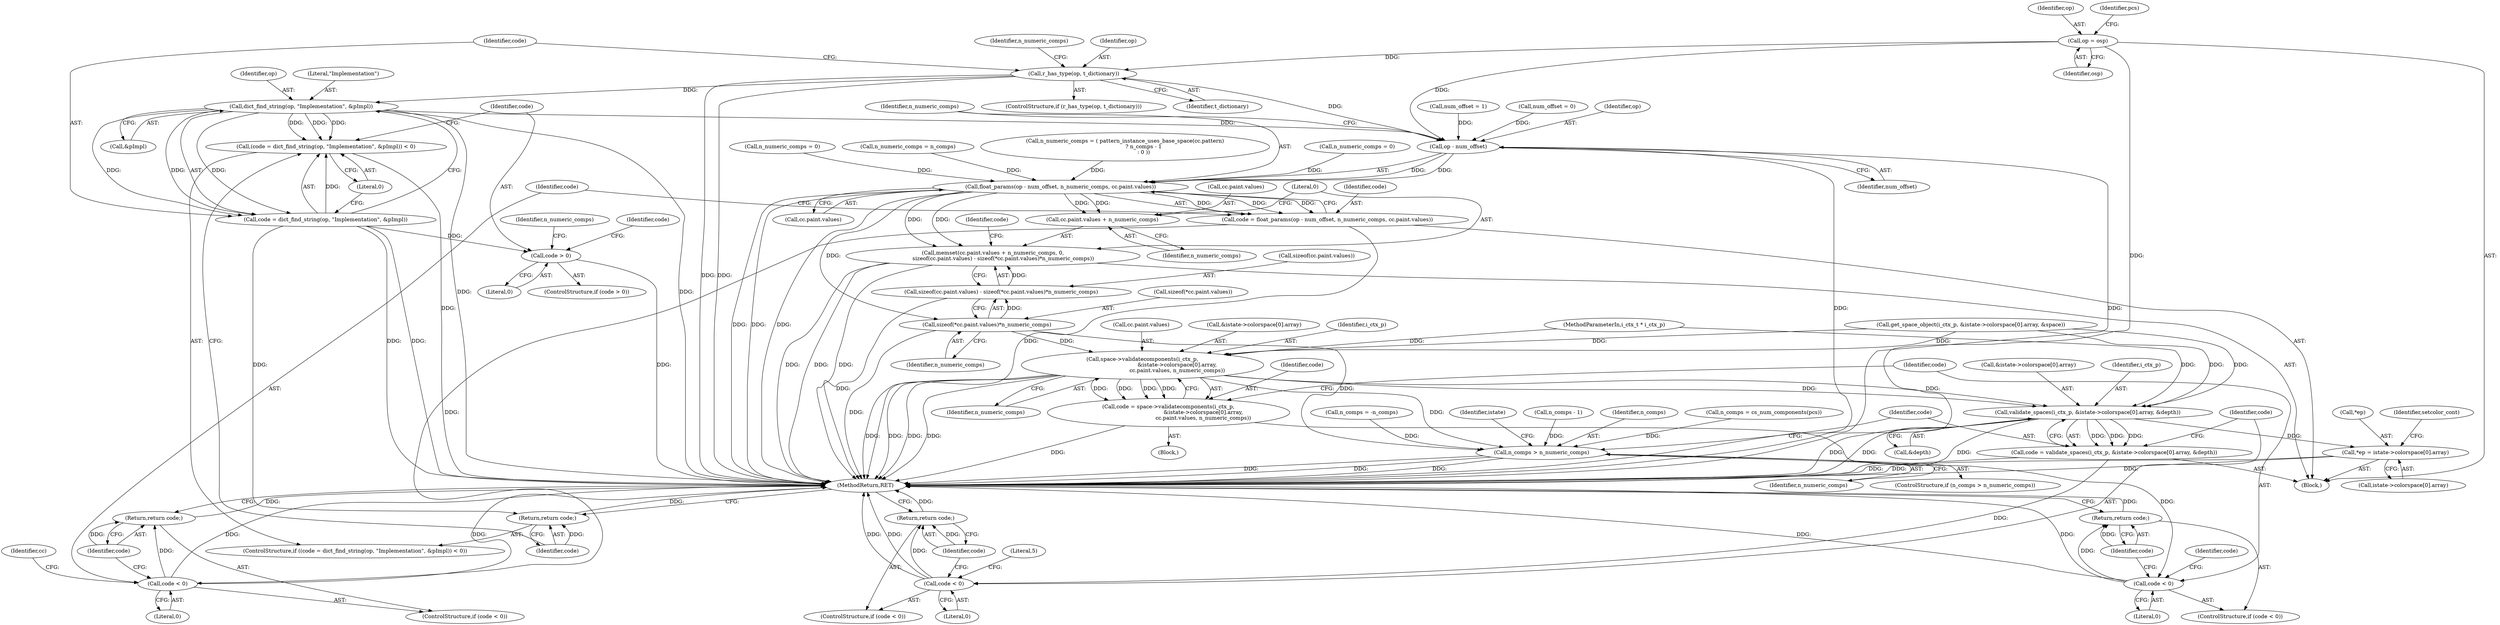 digraph "0_ghostscript_b326a71659b7837d3acde954b18bda1a6f5e9498@pointer" {
"1000167" [label="(Call,dict_find_string(op, \"Implementation\", &pImpl))"];
"1000157" [label="(Call,r_has_type(op, t_dictionary))"];
"1000120" [label="(Call,op = osp)"];
"1000164" [label="(Call,(code = dict_find_string(op, \"Implementation\", &pImpl)) < 0)"];
"1000165" [label="(Call,code = dict_find_string(op, \"Implementation\", &pImpl))"];
"1000173" [label="(Return,return code;)"];
"1000176" [label="(Call,code > 0)"];
"1000223" [label="(Call,op - num_offset)"];
"1000222" [label="(Call,float_params(op - num_offset, n_numeric_comps, cc.paint.values))"];
"1000220" [label="(Call,code = float_params(op - num_offset, n_numeric_comps, cc.paint.values))"];
"1000233" [label="(Call,code < 0)"];
"1000236" [label="(Return,return code;)"];
"1000238" [label="(Call,memset(cc.paint.values + n_numeric_comps, 0,\n            sizeof(cc.paint.values) - sizeof(*cc.paint.values)*n_numeric_comps))"];
"1000239" [label="(Call,cc.paint.values + n_numeric_comps)"];
"1000254" [label="(Call,sizeof(*cc.paint.values)*n_numeric_comps)"];
"1000247" [label="(Call,sizeof(cc.paint.values) - sizeof(*cc.paint.values)*n_numeric_comps)"];
"1000290" [label="(Call,space->validatecomponents(i_ctx_p,\n                                         &istate->colorspace[0].array,\n                                         cc.paint.values, n_numeric_comps))"];
"1000288" [label="(Call,code = space->validatecomponents(i_ctx_p,\n                                         &istate->colorspace[0].array,\n                                         cc.paint.values, n_numeric_comps))"];
"1000307" [label="(Call,code < 0)"];
"1000310" [label="(Return,return code;)"];
"1000323" [label="(Call,n_comps > n_numeric_comps)"];
"1000337" [label="(Call,validate_spaces(i_ctx_p, &istate->colorspace[0].array, &depth))"];
"1000335" [label="(Call,code = validate_spaces(i_ctx_p, &istate->colorspace[0].array, &depth))"];
"1000350" [label="(Call,code < 0)"];
"1000353" [label="(Return,return code;)"];
"1000386" [label="(Call,*ep = istate->colorspace[0].array)"];
"1000122" [label="(Identifier,osp)"];
"1000174" [label="(Identifier,code)"];
"1000310" [label="(Return,return code;)"];
"1000336" [label="(Identifier,code)"];
"1000386" [label="(Call,*ep = istate->colorspace[0].array)"];
"1000235" [label="(Literal,0)"];
"1000311" [label="(Identifier,code)"];
"1000234" [label="(Identifier,code)"];
"1000146" [label="(Call,n_comps = cs_num_components(pcs))"];
"1000173" [label="(Return,return code;)"];
"1000213" [label="(Call,num_offset = 1)"];
"1000133" [label="(Call,num_offset = 0)"];
"1000237" [label="(Identifier,code)"];
"1000211" [label="(Identifier,n_numeric_comps)"];
"1000226" [label="(Identifier,n_numeric_comps)"];
"1000305" [label="(Identifier,n_numeric_comps)"];
"1000232" [label="(ControlStructure,if (code < 0))"];
"1000389" [label="(Call,istate->colorspace[0].array)"];
"1000118" [label="(Block,)"];
"1000291" [label="(Identifier,i_ctx_p)"];
"1000227" [label="(Call,cc.paint.values)"];
"1000322" [label="(ControlStructure,if (n_comps > n_numeric_comps))"];
"1000158" [label="(Identifier,op)"];
"1000220" [label="(Call,code = float_params(op - num_offset, n_numeric_comps, cc.paint.values))"];
"1000236" [label="(Return,return code;)"];
"1000262" [label="(Identifier,n_numeric_comps)"];
"1000255" [label="(Call,sizeof(*cc.paint.values))"];
"1000247" [label="(Call,sizeof(cc.paint.values) - sizeof(*cc.paint.values)*n_numeric_comps)"];
"1000323" [label="(Call,n_comps > n_numeric_comps)"];
"1000239" [label="(Call,cc.paint.values + n_numeric_comps)"];
"1000264" [label="(Identifier,code)"];
"1000353" [label="(Return,return code;)"];
"1000206" [label="(Call,n_numeric_comps = 0)"];
"1000169" [label="(Literal,\"Implementation\")"];
"1000120" [label="(Call,op = osp)"];
"1000350" [label="(Call,code < 0)"];
"1000288" [label="(Call,code = space->validatecomponents(i_ctx_p,\n                                         &istate->colorspace[0].array,\n                                         cc.paint.values, n_numeric_comps))"];
"1000397" [label="(Identifier,setcolor_cont)"];
"1000167" [label="(Call,dict_find_string(op, \"Implementation\", &pImpl))"];
"1000356" [label="(Literal,5)"];
"1000181" [label="(Identifier,code)"];
"1000337" [label="(Call,validate_spaces(i_ctx_p, &istate->colorspace[0].array, &depth))"];
"1000347" [label="(Call,&depth)"];
"1000339" [label="(Call,&istate->colorspace[0].array)"];
"1000177" [label="(Identifier,code)"];
"1000349" [label="(ControlStructure,if (code < 0))"];
"1000225" [label="(Identifier,num_offset)"];
"1000335" [label="(Call,code = validate_spaces(i_ctx_p, &istate->colorspace[0].array, &depth))"];
"1000308" [label="(Identifier,code)"];
"1000163" [label="(ControlStructure,if ((code = dict_find_string(op, \"Implementation\", &pImpl)) < 0))"];
"1000152" [label="(Call,n_comps = -n_comps)"];
"1000242" [label="(Identifier,cc)"];
"1000307" [label="(Call,code < 0)"];
"1000224" [label="(Identifier,op)"];
"1000223" [label="(Call,op - num_offset)"];
"1000170" [label="(Call,&pImpl)"];
"1000117" [label="(MethodParameterIn,i_ctx_t * i_ctx_p)"];
"1000287" [label="(Block,)"];
"1000330" [label="(Identifier,istate)"];
"1000351" [label="(Identifier,code)"];
"1000254" [label="(Call,sizeof(*cc.paint.values)*n_numeric_comps)"];
"1000325" [label="(Identifier,n_numeric_comps)"];
"1000315" [label="(Identifier,code)"];
"1000240" [label="(Call,cc.paint.values)"];
"1000165" [label="(Call,code = dict_find_string(op, \"Implementation\", &pImpl))"];
"1000233" [label="(Call,code < 0)"];
"1000246" [label="(Literal,0)"];
"1000156" [label="(ControlStructure,if (r_has_type(op, t_dictionary)))"];
"1000245" [label="(Identifier,n_numeric_comps)"];
"1000248" [label="(Call,sizeof(cc.paint.values))"];
"1000166" [label="(Identifier,code)"];
"1000172" [label="(Literal,0)"];
"1000221" [label="(Identifier,code)"];
"1000217" [label="(Call,n_numeric_comps = n_comps)"];
"1000300" [label="(Call,cc.paint.values)"];
"1000207" [label="(Identifier,n_numeric_comps)"];
"1000194" [label="(Call,n_numeric_comps = ( pattern_instance_uses_base_space(cc.pattern)\n                      ? n_comps - 1\n                      : 0 ))"];
"1000178" [label="(Literal,0)"];
"1000400" [label="(MethodReturn,RET)"];
"1000289" [label="(Identifier,code)"];
"1000354" [label="(Identifier,code)"];
"1000309" [label="(Literal,0)"];
"1000175" [label="(ControlStructure,if (code > 0))"];
"1000387" [label="(Call,*ep)"];
"1000290" [label="(Call,space->validatecomponents(i_ctx_p,\n                                         &istate->colorspace[0].array,\n                                         cc.paint.values, n_numeric_comps))"];
"1000201" [label="(Call,n_comps - 1)"];
"1000176" [label="(Call,code > 0)"];
"1000338" [label="(Identifier,i_ctx_p)"];
"1000210" [label="(Call,n_numeric_comps = 0)"];
"1000238" [label="(Call,memset(cc.paint.values + n_numeric_comps, 0,\n            sizeof(cc.paint.values) - sizeof(*cc.paint.values)*n_numeric_comps))"];
"1000222" [label="(Call,float_params(op - num_offset, n_numeric_comps, cc.paint.values))"];
"1000352" [label="(Literal,0)"];
"1000157" [label="(Call,r_has_type(op, t_dictionary))"];
"1000121" [label="(Identifier,op)"];
"1000159" [label="(Identifier,t_dictionary)"];
"1000292" [label="(Call,&istate->colorspace[0].array)"];
"1000168" [label="(Identifier,op)"];
"1000324" [label="(Identifier,n_comps)"];
"1000306" [label="(ControlStructure,if (code < 0))"];
"1000164" [label="(Call,(code = dict_find_string(op, \"Implementation\", &pImpl)) < 0)"];
"1000265" [label="(Call,get_space_object(i_ctx_p, &istate->colorspace[0].array, &space))"];
"1000126" [label="(Identifier,pcs)"];
"1000167" -> "1000165"  [label="AST: "];
"1000167" -> "1000170"  [label="CFG: "];
"1000168" -> "1000167"  [label="AST: "];
"1000169" -> "1000167"  [label="AST: "];
"1000170" -> "1000167"  [label="AST: "];
"1000165" -> "1000167"  [label="CFG: "];
"1000167" -> "1000400"  [label="DDG: "];
"1000167" -> "1000400"  [label="DDG: "];
"1000167" -> "1000164"  [label="DDG: "];
"1000167" -> "1000164"  [label="DDG: "];
"1000167" -> "1000164"  [label="DDG: "];
"1000167" -> "1000165"  [label="DDG: "];
"1000167" -> "1000165"  [label="DDG: "];
"1000167" -> "1000165"  [label="DDG: "];
"1000157" -> "1000167"  [label="DDG: "];
"1000167" -> "1000223"  [label="DDG: "];
"1000157" -> "1000156"  [label="AST: "];
"1000157" -> "1000159"  [label="CFG: "];
"1000158" -> "1000157"  [label="AST: "];
"1000159" -> "1000157"  [label="AST: "];
"1000166" -> "1000157"  [label="CFG: "];
"1000211" -> "1000157"  [label="CFG: "];
"1000157" -> "1000400"  [label="DDG: "];
"1000157" -> "1000400"  [label="DDG: "];
"1000120" -> "1000157"  [label="DDG: "];
"1000157" -> "1000223"  [label="DDG: "];
"1000120" -> "1000118"  [label="AST: "];
"1000120" -> "1000122"  [label="CFG: "];
"1000121" -> "1000120"  [label="AST: "];
"1000122" -> "1000120"  [label="AST: "];
"1000126" -> "1000120"  [label="CFG: "];
"1000120" -> "1000400"  [label="DDG: "];
"1000120" -> "1000223"  [label="DDG: "];
"1000164" -> "1000163"  [label="AST: "];
"1000164" -> "1000172"  [label="CFG: "];
"1000165" -> "1000164"  [label="AST: "];
"1000172" -> "1000164"  [label="AST: "];
"1000174" -> "1000164"  [label="CFG: "];
"1000177" -> "1000164"  [label="CFG: "];
"1000164" -> "1000400"  [label="DDG: "];
"1000165" -> "1000164"  [label="DDG: "];
"1000166" -> "1000165"  [label="AST: "];
"1000172" -> "1000165"  [label="CFG: "];
"1000165" -> "1000400"  [label="DDG: "];
"1000165" -> "1000400"  [label="DDG: "];
"1000165" -> "1000173"  [label="DDG: "];
"1000165" -> "1000176"  [label="DDG: "];
"1000173" -> "1000163"  [label="AST: "];
"1000173" -> "1000174"  [label="CFG: "];
"1000174" -> "1000173"  [label="AST: "];
"1000400" -> "1000173"  [label="CFG: "];
"1000173" -> "1000400"  [label="DDG: "];
"1000174" -> "1000173"  [label="DDG: "];
"1000176" -> "1000175"  [label="AST: "];
"1000176" -> "1000178"  [label="CFG: "];
"1000177" -> "1000176"  [label="AST: "];
"1000178" -> "1000176"  [label="AST: "];
"1000181" -> "1000176"  [label="CFG: "];
"1000207" -> "1000176"  [label="CFG: "];
"1000176" -> "1000400"  [label="DDG: "];
"1000223" -> "1000222"  [label="AST: "];
"1000223" -> "1000225"  [label="CFG: "];
"1000224" -> "1000223"  [label="AST: "];
"1000225" -> "1000223"  [label="AST: "];
"1000226" -> "1000223"  [label="CFG: "];
"1000223" -> "1000400"  [label="DDG: "];
"1000223" -> "1000400"  [label="DDG: "];
"1000223" -> "1000222"  [label="DDG: "];
"1000223" -> "1000222"  [label="DDG: "];
"1000213" -> "1000223"  [label="DDG: "];
"1000133" -> "1000223"  [label="DDG: "];
"1000222" -> "1000220"  [label="AST: "];
"1000222" -> "1000227"  [label="CFG: "];
"1000226" -> "1000222"  [label="AST: "];
"1000227" -> "1000222"  [label="AST: "];
"1000220" -> "1000222"  [label="CFG: "];
"1000222" -> "1000400"  [label="DDG: "];
"1000222" -> "1000400"  [label="DDG: "];
"1000222" -> "1000400"  [label="DDG: "];
"1000222" -> "1000220"  [label="DDG: "];
"1000222" -> "1000220"  [label="DDG: "];
"1000222" -> "1000220"  [label="DDG: "];
"1000194" -> "1000222"  [label="DDG: "];
"1000217" -> "1000222"  [label="DDG: "];
"1000206" -> "1000222"  [label="DDG: "];
"1000210" -> "1000222"  [label="DDG: "];
"1000222" -> "1000238"  [label="DDG: "];
"1000222" -> "1000238"  [label="DDG: "];
"1000222" -> "1000239"  [label="DDG: "];
"1000222" -> "1000239"  [label="DDG: "];
"1000222" -> "1000254"  [label="DDG: "];
"1000220" -> "1000118"  [label="AST: "];
"1000221" -> "1000220"  [label="AST: "];
"1000234" -> "1000220"  [label="CFG: "];
"1000220" -> "1000400"  [label="DDG: "];
"1000220" -> "1000233"  [label="DDG: "];
"1000233" -> "1000232"  [label="AST: "];
"1000233" -> "1000235"  [label="CFG: "];
"1000234" -> "1000233"  [label="AST: "];
"1000235" -> "1000233"  [label="AST: "];
"1000237" -> "1000233"  [label="CFG: "];
"1000242" -> "1000233"  [label="CFG: "];
"1000233" -> "1000400"  [label="DDG: "];
"1000233" -> "1000400"  [label="DDG: "];
"1000233" -> "1000236"  [label="DDG: "];
"1000236" -> "1000232"  [label="AST: "];
"1000236" -> "1000237"  [label="CFG: "];
"1000237" -> "1000236"  [label="AST: "];
"1000400" -> "1000236"  [label="CFG: "];
"1000236" -> "1000400"  [label="DDG: "];
"1000237" -> "1000236"  [label="DDG: "];
"1000238" -> "1000118"  [label="AST: "];
"1000238" -> "1000247"  [label="CFG: "];
"1000239" -> "1000238"  [label="AST: "];
"1000246" -> "1000238"  [label="AST: "];
"1000247" -> "1000238"  [label="AST: "];
"1000264" -> "1000238"  [label="CFG: "];
"1000238" -> "1000400"  [label="DDG: "];
"1000238" -> "1000400"  [label="DDG: "];
"1000238" -> "1000400"  [label="DDG: "];
"1000247" -> "1000238"  [label="DDG: "];
"1000239" -> "1000245"  [label="CFG: "];
"1000240" -> "1000239"  [label="AST: "];
"1000245" -> "1000239"  [label="AST: "];
"1000246" -> "1000239"  [label="CFG: "];
"1000254" -> "1000247"  [label="AST: "];
"1000254" -> "1000262"  [label="CFG: "];
"1000255" -> "1000254"  [label="AST: "];
"1000262" -> "1000254"  [label="AST: "];
"1000247" -> "1000254"  [label="CFG: "];
"1000254" -> "1000400"  [label="DDG: "];
"1000254" -> "1000247"  [label="DDG: "];
"1000254" -> "1000290"  [label="DDG: "];
"1000254" -> "1000323"  [label="DDG: "];
"1000248" -> "1000247"  [label="AST: "];
"1000247" -> "1000400"  [label="DDG: "];
"1000290" -> "1000288"  [label="AST: "];
"1000290" -> "1000305"  [label="CFG: "];
"1000291" -> "1000290"  [label="AST: "];
"1000292" -> "1000290"  [label="AST: "];
"1000300" -> "1000290"  [label="AST: "];
"1000305" -> "1000290"  [label="AST: "];
"1000288" -> "1000290"  [label="CFG: "];
"1000290" -> "1000400"  [label="DDG: "];
"1000290" -> "1000400"  [label="DDG: "];
"1000290" -> "1000400"  [label="DDG: "];
"1000290" -> "1000400"  [label="DDG: "];
"1000290" -> "1000288"  [label="DDG: "];
"1000290" -> "1000288"  [label="DDG: "];
"1000290" -> "1000288"  [label="DDG: "];
"1000290" -> "1000288"  [label="DDG: "];
"1000265" -> "1000290"  [label="DDG: "];
"1000265" -> "1000290"  [label="DDG: "];
"1000117" -> "1000290"  [label="DDG: "];
"1000290" -> "1000323"  [label="DDG: "];
"1000290" -> "1000337"  [label="DDG: "];
"1000290" -> "1000337"  [label="DDG: "];
"1000288" -> "1000287"  [label="AST: "];
"1000289" -> "1000288"  [label="AST: "];
"1000308" -> "1000288"  [label="CFG: "];
"1000288" -> "1000400"  [label="DDG: "];
"1000288" -> "1000307"  [label="DDG: "];
"1000307" -> "1000306"  [label="AST: "];
"1000307" -> "1000309"  [label="CFG: "];
"1000308" -> "1000307"  [label="AST: "];
"1000309" -> "1000307"  [label="AST: "];
"1000311" -> "1000307"  [label="CFG: "];
"1000315" -> "1000307"  [label="CFG: "];
"1000307" -> "1000400"  [label="DDG: "];
"1000307" -> "1000400"  [label="DDG: "];
"1000307" -> "1000310"  [label="DDG: "];
"1000310" -> "1000306"  [label="AST: "];
"1000310" -> "1000311"  [label="CFG: "];
"1000311" -> "1000310"  [label="AST: "];
"1000400" -> "1000310"  [label="CFG: "];
"1000310" -> "1000400"  [label="DDG: "];
"1000311" -> "1000310"  [label="DDG: "];
"1000323" -> "1000322"  [label="AST: "];
"1000323" -> "1000325"  [label="CFG: "];
"1000324" -> "1000323"  [label="AST: "];
"1000325" -> "1000323"  [label="AST: "];
"1000330" -> "1000323"  [label="CFG: "];
"1000336" -> "1000323"  [label="CFG: "];
"1000323" -> "1000400"  [label="DDG: "];
"1000323" -> "1000400"  [label="DDG: "];
"1000323" -> "1000400"  [label="DDG: "];
"1000152" -> "1000323"  [label="DDG: "];
"1000201" -> "1000323"  [label="DDG: "];
"1000146" -> "1000323"  [label="DDG: "];
"1000337" -> "1000335"  [label="AST: "];
"1000337" -> "1000347"  [label="CFG: "];
"1000338" -> "1000337"  [label="AST: "];
"1000339" -> "1000337"  [label="AST: "];
"1000347" -> "1000337"  [label="AST: "];
"1000335" -> "1000337"  [label="CFG: "];
"1000337" -> "1000400"  [label="DDG: "];
"1000337" -> "1000400"  [label="DDG: "];
"1000337" -> "1000400"  [label="DDG: "];
"1000337" -> "1000335"  [label="DDG: "];
"1000337" -> "1000335"  [label="DDG: "];
"1000337" -> "1000335"  [label="DDG: "];
"1000265" -> "1000337"  [label="DDG: "];
"1000265" -> "1000337"  [label="DDG: "];
"1000117" -> "1000337"  [label="DDG: "];
"1000337" -> "1000386"  [label="DDG: "];
"1000335" -> "1000118"  [label="AST: "];
"1000336" -> "1000335"  [label="AST: "];
"1000351" -> "1000335"  [label="CFG: "];
"1000335" -> "1000400"  [label="DDG: "];
"1000335" -> "1000350"  [label="DDG: "];
"1000350" -> "1000349"  [label="AST: "];
"1000350" -> "1000352"  [label="CFG: "];
"1000351" -> "1000350"  [label="AST: "];
"1000352" -> "1000350"  [label="AST: "];
"1000354" -> "1000350"  [label="CFG: "];
"1000356" -> "1000350"  [label="CFG: "];
"1000350" -> "1000400"  [label="DDG: "];
"1000350" -> "1000400"  [label="DDG: "];
"1000350" -> "1000353"  [label="DDG: "];
"1000353" -> "1000349"  [label="AST: "];
"1000353" -> "1000354"  [label="CFG: "];
"1000354" -> "1000353"  [label="AST: "];
"1000400" -> "1000353"  [label="CFG: "];
"1000353" -> "1000400"  [label="DDG: "];
"1000354" -> "1000353"  [label="DDG: "];
"1000386" -> "1000118"  [label="AST: "];
"1000386" -> "1000389"  [label="CFG: "];
"1000387" -> "1000386"  [label="AST: "];
"1000389" -> "1000386"  [label="AST: "];
"1000397" -> "1000386"  [label="CFG: "];
"1000386" -> "1000400"  [label="DDG: "];
"1000386" -> "1000400"  [label="DDG: "];
}
